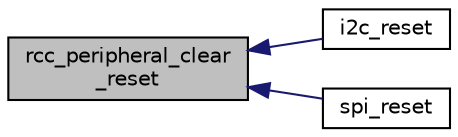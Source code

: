 digraph "rcc_peripheral_clear_reset"
{
  edge [fontname="Helvetica",fontsize="10",labelfontname="Helvetica",labelfontsize="10"];
  node [fontname="Helvetica",fontsize="10",shape=record];
  rankdir="LR";
  Node1 [label="rcc_peripheral_clear\l_reset",height=0.2,width=0.4,color="black", fillcolor="grey75", style="filled" fontcolor="black"];
  Node1 -> Node2 [dir="back",color="midnightblue",fontsize="10",style="solid",fontname="Helvetica"];
  Node2 [label="i2c_reset",height=0.2,width=0.4,color="black", fillcolor="white", style="filled",URL="$group__i2c__file.html#ga7112eec67635f56b52bb9f6a55e68f51",tooltip="I2C Reset."];
  Node1 -> Node3 [dir="back",color="midnightblue",fontsize="10",style="solid",fontname="Helvetica"];
  Node3 [label="spi_reset",height=0.2,width=0.4,color="black", fillcolor="white", style="filled",URL="$group__spi__file.html#gaf6817753de3cd11b9805db6f4cc4ddc7",tooltip="SPI Reset."];
}

